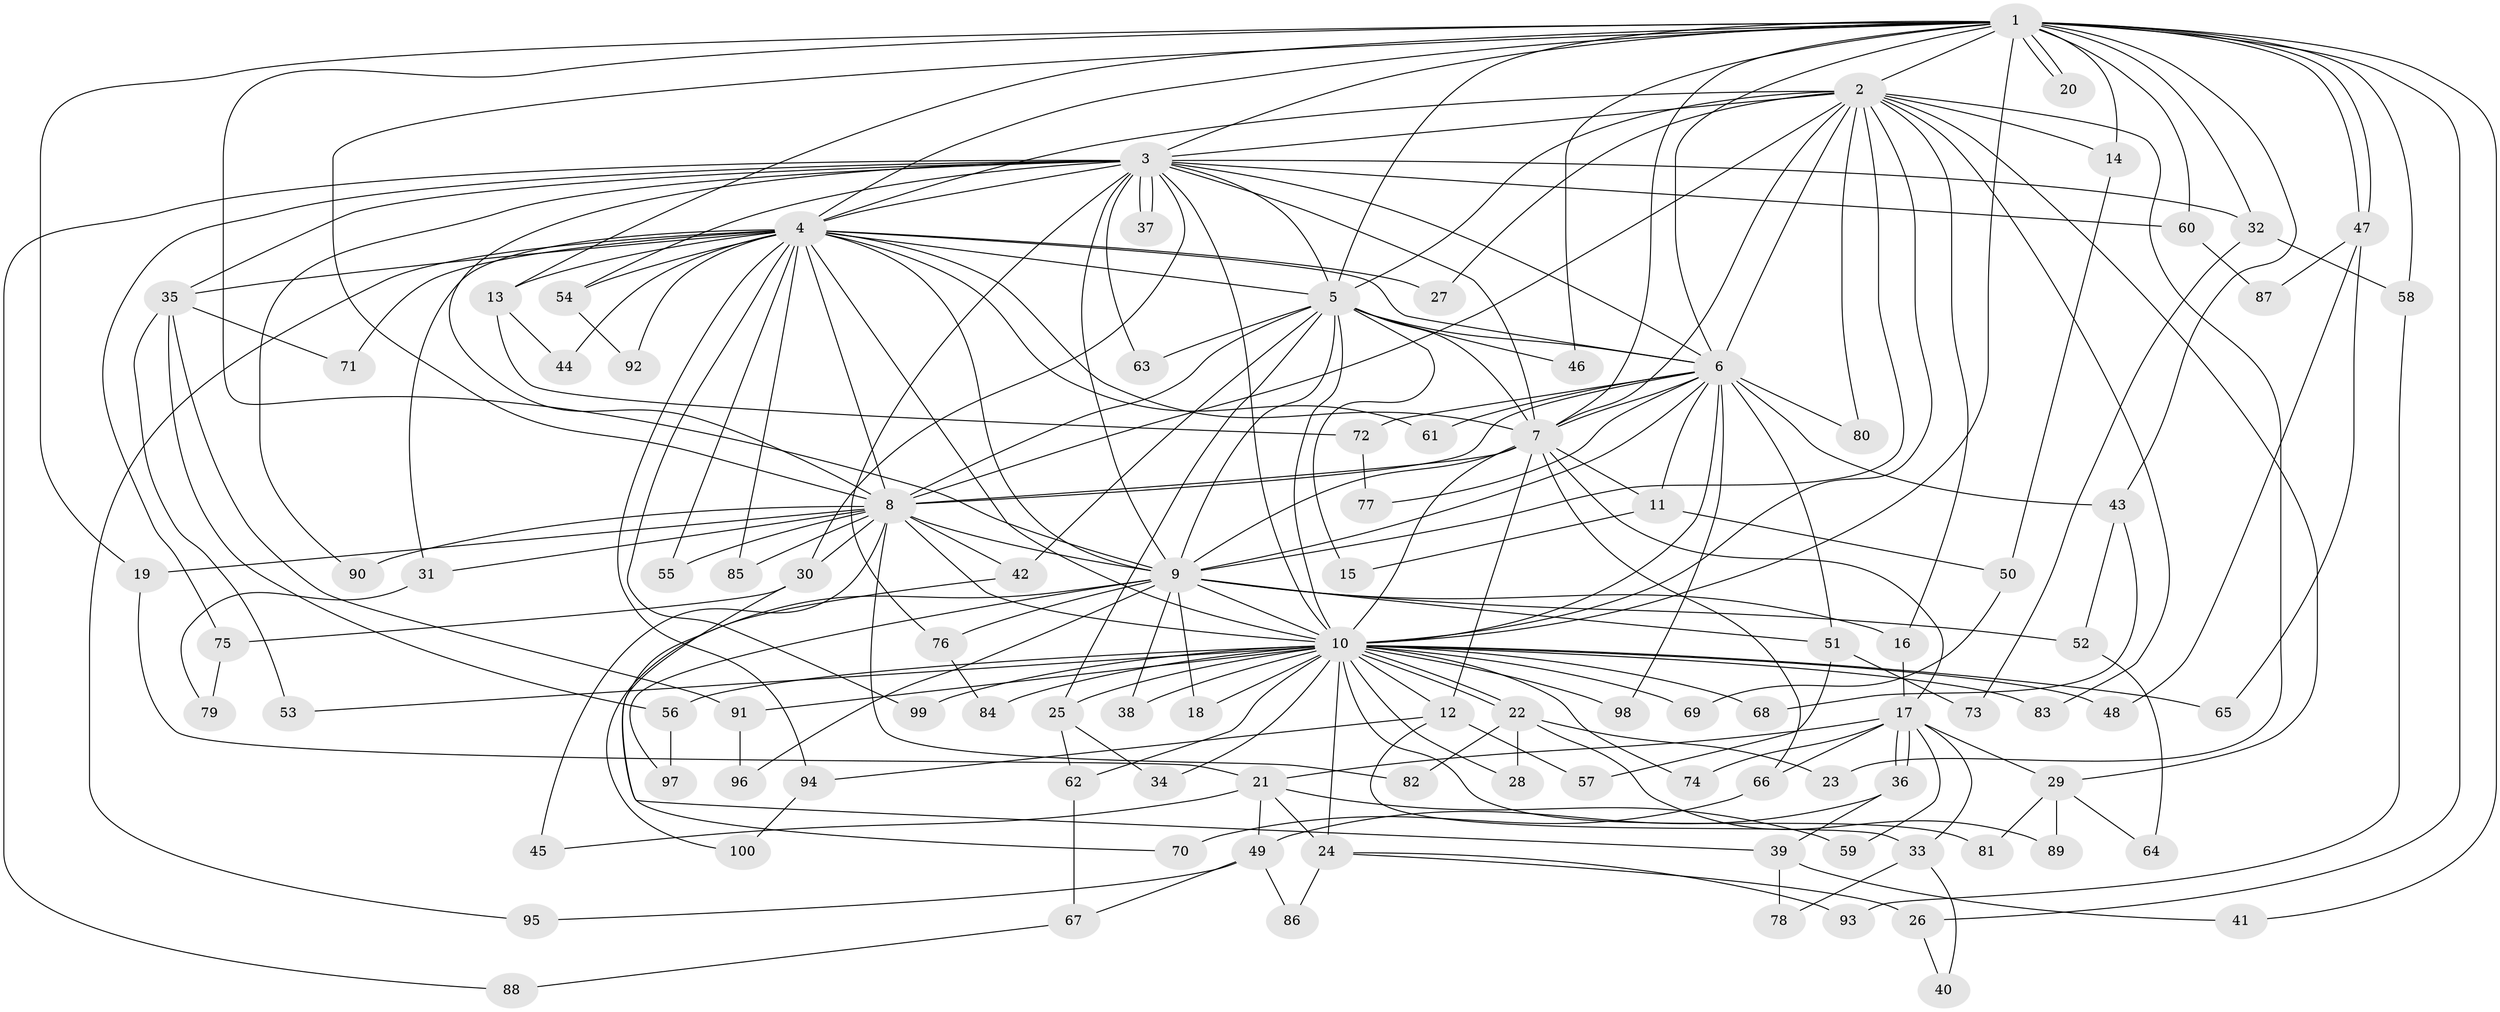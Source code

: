 // Generated by graph-tools (version 1.1) at 2025/11/02/21/25 10:11:07]
// undirected, 100 vertices, 225 edges
graph export_dot {
graph [start="1"]
  node [color=gray90,style=filled];
  1;
  2;
  3;
  4;
  5;
  6;
  7;
  8;
  9;
  10;
  11;
  12;
  13;
  14;
  15;
  16;
  17;
  18;
  19;
  20;
  21;
  22;
  23;
  24;
  25;
  26;
  27;
  28;
  29;
  30;
  31;
  32;
  33;
  34;
  35;
  36;
  37;
  38;
  39;
  40;
  41;
  42;
  43;
  44;
  45;
  46;
  47;
  48;
  49;
  50;
  51;
  52;
  53;
  54;
  55;
  56;
  57;
  58;
  59;
  60;
  61;
  62;
  63;
  64;
  65;
  66;
  67;
  68;
  69;
  70;
  71;
  72;
  73;
  74;
  75;
  76;
  77;
  78;
  79;
  80;
  81;
  82;
  83;
  84;
  85;
  86;
  87;
  88;
  89;
  90;
  91;
  92;
  93;
  94;
  95;
  96;
  97;
  98;
  99;
  100;
  1 -- 2;
  1 -- 3;
  1 -- 4;
  1 -- 5;
  1 -- 6;
  1 -- 7;
  1 -- 8;
  1 -- 9;
  1 -- 10;
  1 -- 13;
  1 -- 14;
  1 -- 19;
  1 -- 20;
  1 -- 20;
  1 -- 26;
  1 -- 32;
  1 -- 41;
  1 -- 43;
  1 -- 46;
  1 -- 47;
  1 -- 47;
  1 -- 58;
  1 -- 60;
  2 -- 3;
  2 -- 4;
  2 -- 5;
  2 -- 6;
  2 -- 7;
  2 -- 8;
  2 -- 9;
  2 -- 10;
  2 -- 14;
  2 -- 16;
  2 -- 23;
  2 -- 27;
  2 -- 29;
  2 -- 80;
  2 -- 83;
  3 -- 4;
  3 -- 5;
  3 -- 6;
  3 -- 7;
  3 -- 8;
  3 -- 9;
  3 -- 10;
  3 -- 30;
  3 -- 32;
  3 -- 35;
  3 -- 37;
  3 -- 37;
  3 -- 54;
  3 -- 60;
  3 -- 63;
  3 -- 75;
  3 -- 76;
  3 -- 88;
  3 -- 90;
  4 -- 5;
  4 -- 6;
  4 -- 7;
  4 -- 8;
  4 -- 9;
  4 -- 10;
  4 -- 13;
  4 -- 27;
  4 -- 31;
  4 -- 35;
  4 -- 44;
  4 -- 54;
  4 -- 55;
  4 -- 61;
  4 -- 71;
  4 -- 85;
  4 -- 92;
  4 -- 94;
  4 -- 95;
  4 -- 99;
  5 -- 6;
  5 -- 7;
  5 -- 8;
  5 -- 9;
  5 -- 10;
  5 -- 15;
  5 -- 25;
  5 -- 42;
  5 -- 46;
  5 -- 63;
  6 -- 7;
  6 -- 8;
  6 -- 9;
  6 -- 10;
  6 -- 11;
  6 -- 43;
  6 -- 51;
  6 -- 61;
  6 -- 72;
  6 -- 77;
  6 -- 80;
  6 -- 98;
  7 -- 8;
  7 -- 9;
  7 -- 10;
  7 -- 11;
  7 -- 12;
  7 -- 17;
  7 -- 66;
  8 -- 9;
  8 -- 10;
  8 -- 19;
  8 -- 30;
  8 -- 31;
  8 -- 42;
  8 -- 45;
  8 -- 55;
  8 -- 82;
  8 -- 85;
  8 -- 90;
  9 -- 10;
  9 -- 16;
  9 -- 18;
  9 -- 38;
  9 -- 51;
  9 -- 52;
  9 -- 76;
  9 -- 96;
  9 -- 97;
  9 -- 100;
  10 -- 12;
  10 -- 18;
  10 -- 22;
  10 -- 22;
  10 -- 24;
  10 -- 25;
  10 -- 28;
  10 -- 34;
  10 -- 38;
  10 -- 48;
  10 -- 53;
  10 -- 56;
  10 -- 62;
  10 -- 65;
  10 -- 68;
  10 -- 69;
  10 -- 74;
  10 -- 81;
  10 -- 83;
  10 -- 84;
  10 -- 91;
  10 -- 98;
  10 -- 99;
  11 -- 15;
  11 -- 50;
  12 -- 33;
  12 -- 57;
  12 -- 94;
  13 -- 44;
  13 -- 72;
  14 -- 50;
  16 -- 17;
  17 -- 21;
  17 -- 29;
  17 -- 33;
  17 -- 36;
  17 -- 36;
  17 -- 59;
  17 -- 66;
  17 -- 74;
  19 -- 21;
  21 -- 24;
  21 -- 45;
  21 -- 49;
  21 -- 59;
  22 -- 23;
  22 -- 28;
  22 -- 82;
  22 -- 89;
  24 -- 26;
  24 -- 86;
  24 -- 93;
  25 -- 34;
  25 -- 62;
  26 -- 40;
  29 -- 64;
  29 -- 81;
  29 -- 89;
  30 -- 39;
  30 -- 75;
  31 -- 79;
  32 -- 58;
  32 -- 73;
  33 -- 40;
  33 -- 78;
  35 -- 53;
  35 -- 56;
  35 -- 71;
  35 -- 91;
  36 -- 39;
  36 -- 49;
  39 -- 41;
  39 -- 78;
  42 -- 70;
  43 -- 52;
  43 -- 68;
  47 -- 48;
  47 -- 65;
  47 -- 87;
  49 -- 67;
  49 -- 86;
  49 -- 95;
  50 -- 69;
  51 -- 57;
  51 -- 73;
  52 -- 64;
  54 -- 92;
  56 -- 97;
  58 -- 93;
  60 -- 87;
  62 -- 67;
  66 -- 70;
  67 -- 88;
  72 -- 77;
  75 -- 79;
  76 -- 84;
  91 -- 96;
  94 -- 100;
}
